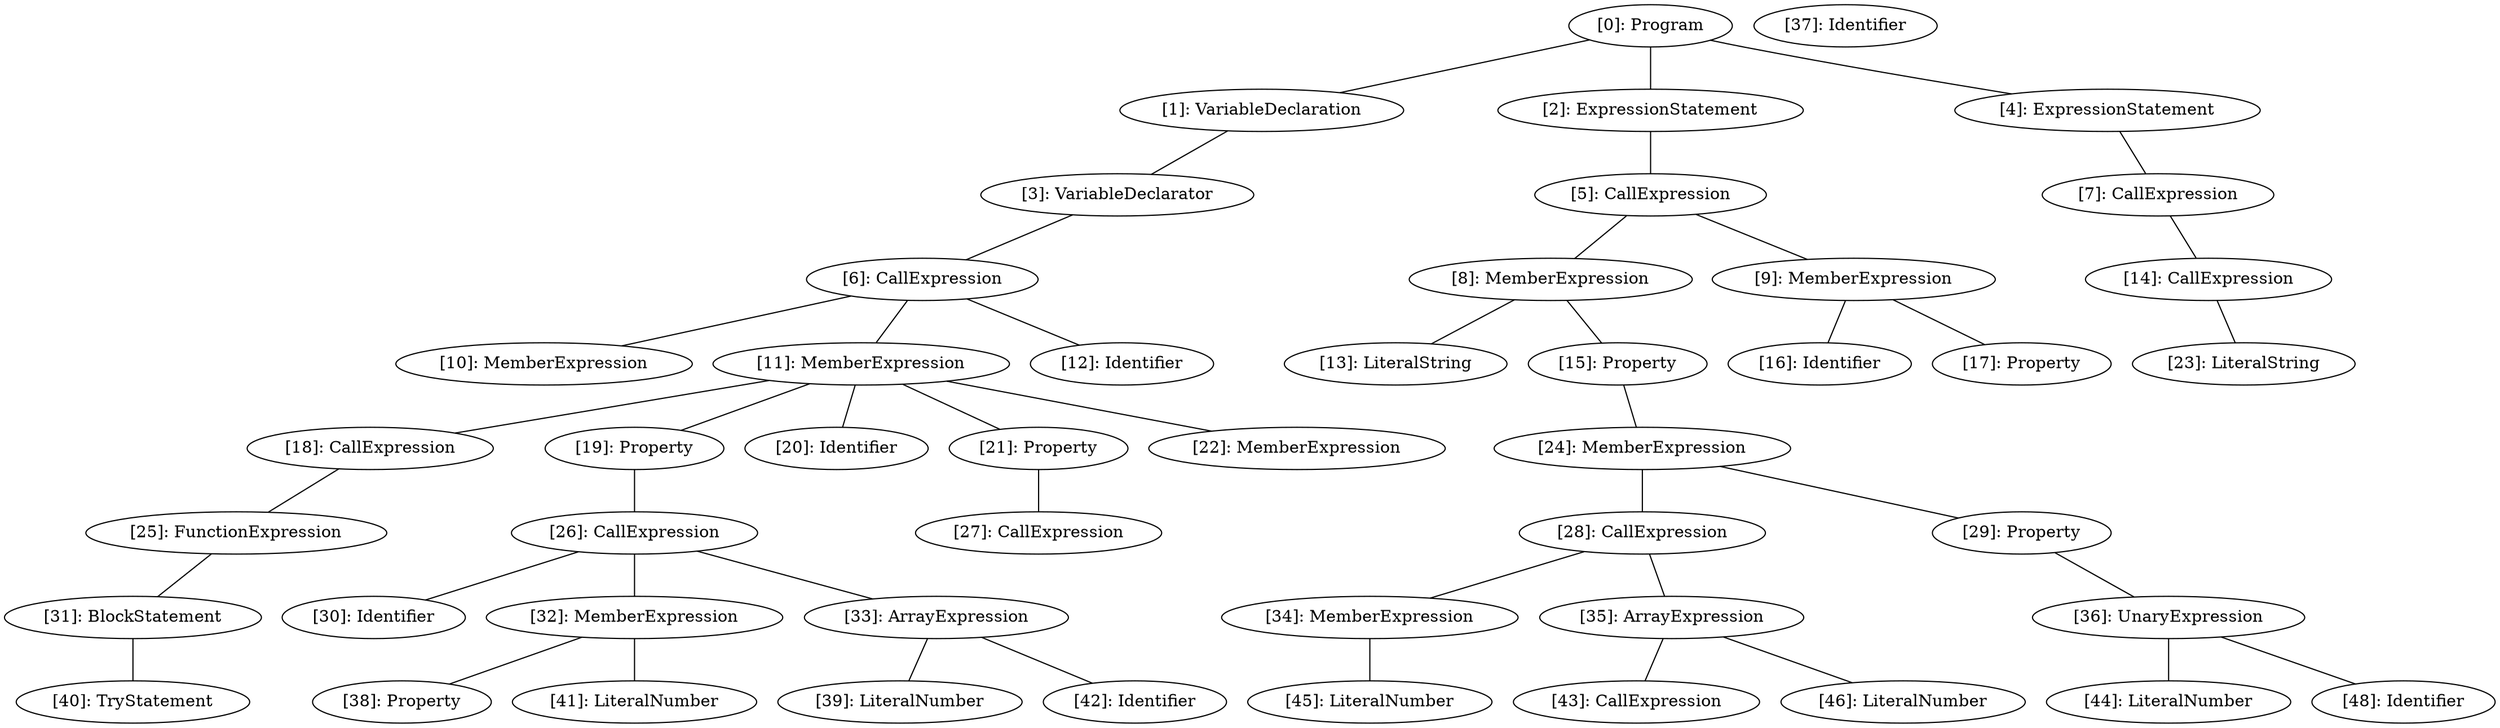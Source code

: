 // Result
graph {
	0 [label="[0]: Program"]
	1 [label="[1]: VariableDeclaration"]
	2 [label="[2]: ExpressionStatement"]
	3 [label="[3]: VariableDeclarator"]
	4 [label="[4]: ExpressionStatement"]
	5 [label="[5]: CallExpression"]
	6 [label="[6]: CallExpression"]
	7 [label="[7]: CallExpression"]
	8 [label="[8]: MemberExpression"]
	9 [label="[9]: MemberExpression"]
	10 [label="[10]: MemberExpression"]
	11 [label="[11]: MemberExpression"]
	12 [label="[12]: Identifier"]
	13 [label="[13]: LiteralString"]
	14 [label="[14]: CallExpression"]
	15 [label="[15]: Property"]
	16 [label="[16]: Identifier"]
	17 [label="[17]: Property"]
	18 [label="[18]: CallExpression"]
	19 [label="[19]: Property"]
	20 [label="[20]: Identifier"]
	21 [label="[21]: Property"]
	22 [label="[22]: MemberExpression"]
	23 [label="[23]: LiteralString"]
	24 [label="[24]: MemberExpression"]
	25 [label="[25]: FunctionExpression"]
	26 [label="[26]: CallExpression"]
	27 [label="[27]: CallExpression"]
	28 [label="[28]: CallExpression"]
	29 [label="[29]: Property"]
	30 [label="[30]: Identifier"]
	31 [label="[31]: BlockStatement"]
	32 [label="[32]: MemberExpression"]
	33 [label="[33]: ArrayExpression"]
	34 [label="[34]: MemberExpression"]
	35 [label="[35]: ArrayExpression"]
	36 [label="[36]: UnaryExpression"]
	37 [label="[37]: Identifier"]
	38 [label="[38]: Property"]
	39 [label="[39]: LiteralNumber"]
	40 [label="[40]: TryStatement"]
	41 [label="[41]: LiteralNumber"]
	42 [label="[42]: Identifier"]
	43 [label="[43]: CallExpression"]
	44 [label="[44]: LiteralNumber"]
	45 [label="[45]: LiteralNumber"]
	46 [label="[46]: LiteralNumber"]
	48 [label="[48]: Identifier"]
	0 -- 1
	0 -- 2
	0 -- 4
	1 -- 3
	2 -- 5
	3 -- 6
	4 -- 7
	5 -- 8
	5 -- 9
	6 -- 10
	6 -- 11
	6 -- 12
	7 -- 14
	8 -- 13
	8 -- 15
	9 -- 16
	9 -- 17
	11 -- 18
	11 -- 19
	11 -- 20
	11 -- 21
	11 -- 22
	14 -- 23
	15 -- 24
	18 -- 25
	19 -- 26
	21 -- 27
	24 -- 28
	24 -- 29
	25 -- 31
	26 -- 30
	26 -- 32
	26 -- 33
	28 -- 34
	28 -- 35
	29 -- 36
	31 -- 40
	32 -- 38
	32 -- 41
	33 -- 39
	33 -- 42
	34 -- 45
	35 -- 43
	35 -- 46
	36 -- 44
	36 -- 48
}
